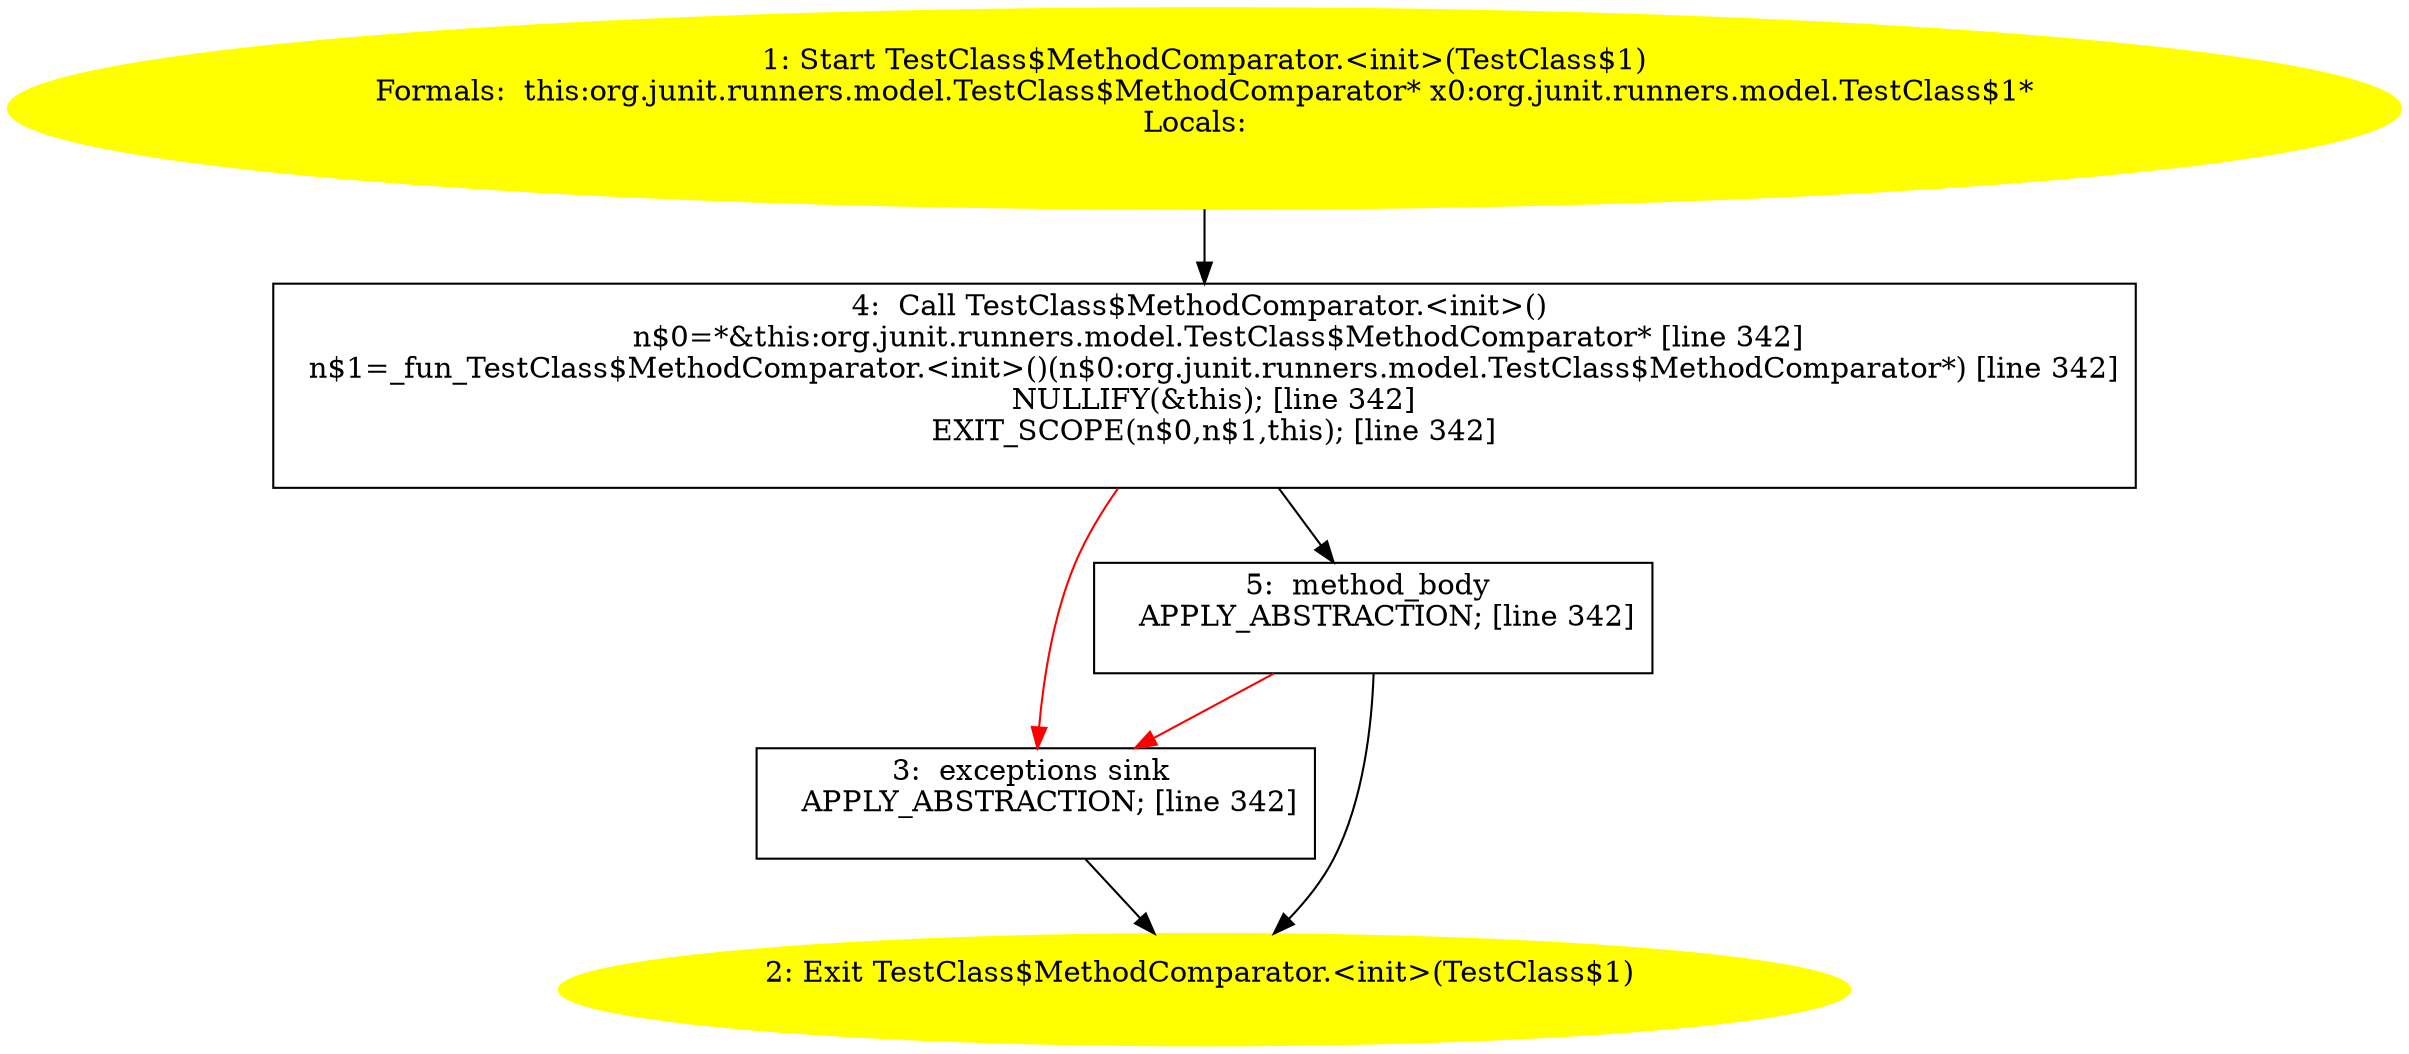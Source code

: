 /* @generated */
digraph cfg {
"org.junit.runners.model.TestClass$MethodComparator.<init>(org.junit.runners.model.TestClass$1).f9a2ea93f8299d1de41b24dccba2617d_1" [label="1: Start TestClass$MethodComparator.<init>(TestClass$1)\nFormals:  this:org.junit.runners.model.TestClass$MethodComparator* x0:org.junit.runners.model.TestClass$1*\nLocals:  \n  " color=yellow style=filled]
	

	 "org.junit.runners.model.TestClass$MethodComparator.<init>(org.junit.runners.model.TestClass$1).f9a2ea93f8299d1de41b24dccba2617d_1" -> "org.junit.runners.model.TestClass$MethodComparator.<init>(org.junit.runners.model.TestClass$1).f9a2ea93f8299d1de41b24dccba2617d_4" ;
"org.junit.runners.model.TestClass$MethodComparator.<init>(org.junit.runners.model.TestClass$1).f9a2ea93f8299d1de41b24dccba2617d_2" [label="2: Exit TestClass$MethodComparator.<init>(TestClass$1) \n  " color=yellow style=filled]
	

"org.junit.runners.model.TestClass$MethodComparator.<init>(org.junit.runners.model.TestClass$1).f9a2ea93f8299d1de41b24dccba2617d_3" [label="3:  exceptions sink \n   APPLY_ABSTRACTION; [line 342]\n " shape="box"]
	

	 "org.junit.runners.model.TestClass$MethodComparator.<init>(org.junit.runners.model.TestClass$1).f9a2ea93f8299d1de41b24dccba2617d_3" -> "org.junit.runners.model.TestClass$MethodComparator.<init>(org.junit.runners.model.TestClass$1).f9a2ea93f8299d1de41b24dccba2617d_2" ;
"org.junit.runners.model.TestClass$MethodComparator.<init>(org.junit.runners.model.TestClass$1).f9a2ea93f8299d1de41b24dccba2617d_4" [label="4:  Call TestClass$MethodComparator.<init>() \n   n$0=*&this:org.junit.runners.model.TestClass$MethodComparator* [line 342]\n  n$1=_fun_TestClass$MethodComparator.<init>()(n$0:org.junit.runners.model.TestClass$MethodComparator*) [line 342]\n  NULLIFY(&this); [line 342]\n  EXIT_SCOPE(n$0,n$1,this); [line 342]\n " shape="box"]
	

	 "org.junit.runners.model.TestClass$MethodComparator.<init>(org.junit.runners.model.TestClass$1).f9a2ea93f8299d1de41b24dccba2617d_4" -> "org.junit.runners.model.TestClass$MethodComparator.<init>(org.junit.runners.model.TestClass$1).f9a2ea93f8299d1de41b24dccba2617d_5" ;
	 "org.junit.runners.model.TestClass$MethodComparator.<init>(org.junit.runners.model.TestClass$1).f9a2ea93f8299d1de41b24dccba2617d_4" -> "org.junit.runners.model.TestClass$MethodComparator.<init>(org.junit.runners.model.TestClass$1).f9a2ea93f8299d1de41b24dccba2617d_3" [color="red" ];
"org.junit.runners.model.TestClass$MethodComparator.<init>(org.junit.runners.model.TestClass$1).f9a2ea93f8299d1de41b24dccba2617d_5" [label="5:  method_body \n   APPLY_ABSTRACTION; [line 342]\n " shape="box"]
	

	 "org.junit.runners.model.TestClass$MethodComparator.<init>(org.junit.runners.model.TestClass$1).f9a2ea93f8299d1de41b24dccba2617d_5" -> "org.junit.runners.model.TestClass$MethodComparator.<init>(org.junit.runners.model.TestClass$1).f9a2ea93f8299d1de41b24dccba2617d_2" ;
	 "org.junit.runners.model.TestClass$MethodComparator.<init>(org.junit.runners.model.TestClass$1).f9a2ea93f8299d1de41b24dccba2617d_5" -> "org.junit.runners.model.TestClass$MethodComparator.<init>(org.junit.runners.model.TestClass$1).f9a2ea93f8299d1de41b24dccba2617d_3" [color="red" ];
}
